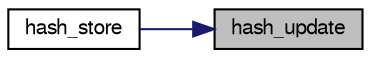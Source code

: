 digraph "hash_update"
{
 // LATEX_PDF_SIZE
  bgcolor="transparent";
  edge [fontname="FreeSans",fontsize="10",labelfontname="FreeSans",labelfontsize="10"];
  node [fontname="FreeSans",fontsize="10",shape=record];
  rankdir="RL";
  Node1 [label="hash_update",height=0.2,width=0.4,color="black", fillcolor="grey75", style="filled", fontcolor="black",tooltip="update the hash entry"];
  Node1 -> Node2 [dir="back",color="midnightblue",fontsize="10",style="solid",fontname="FreeSans"];
  Node2 [label="hash_store",height=0.2,width=0.4,color="black",URL="$hash_8c.html#a948db4ccf1eac869352021fdc8326321",tooltip="Store an hashtable item."];
}
